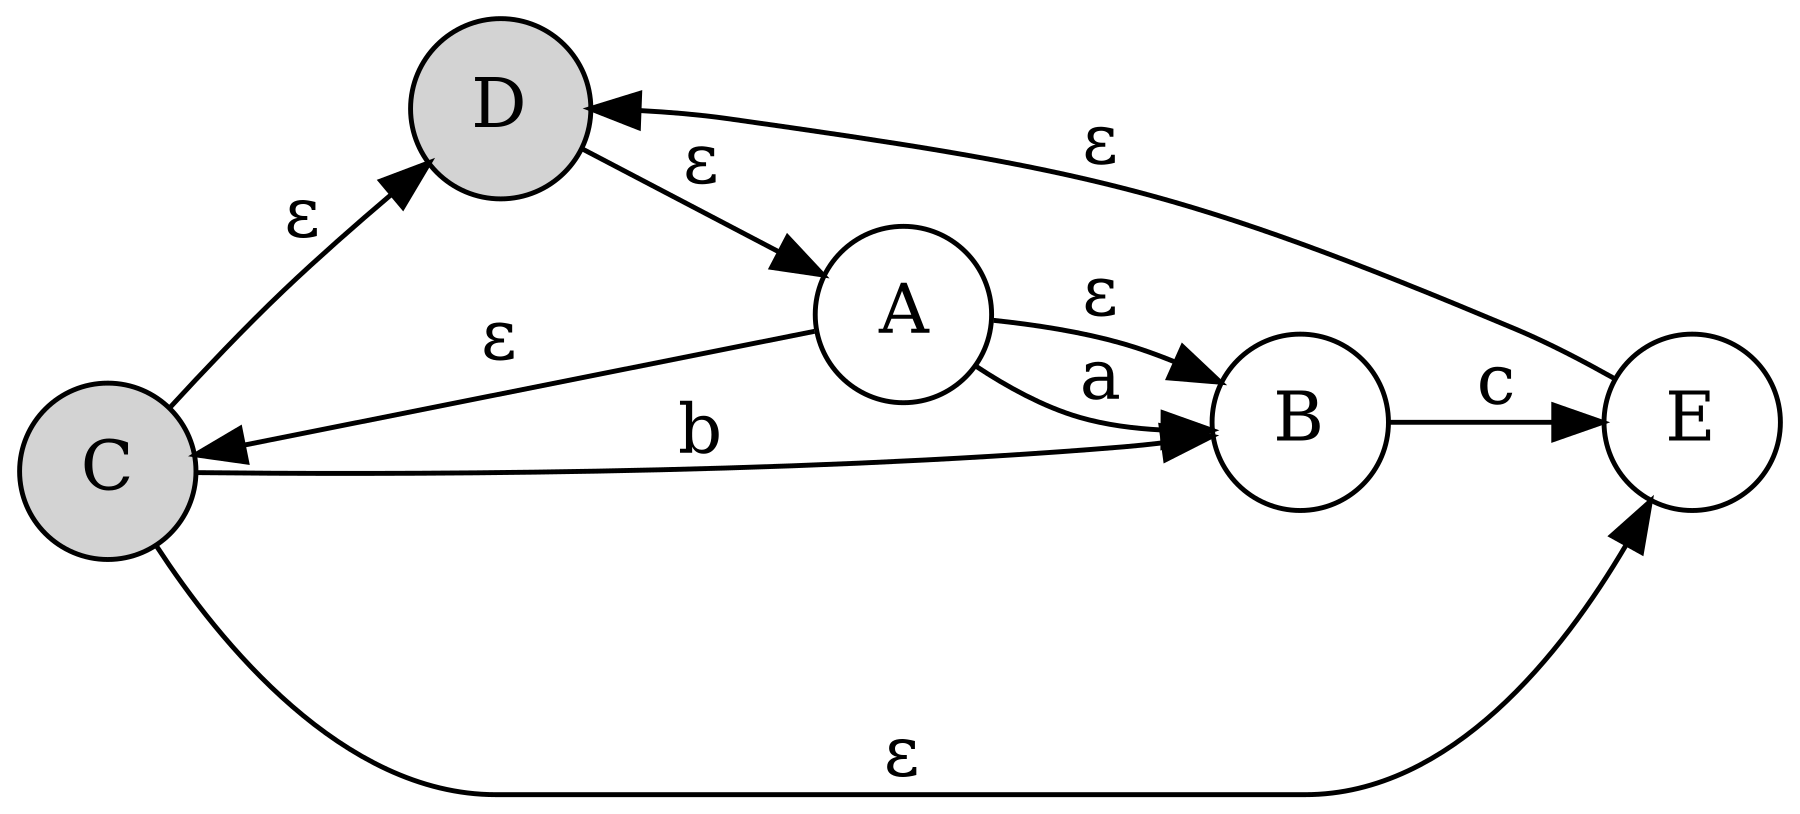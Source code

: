digraph finite_state_machine {
	size="12,9!"
    rankdir=LR;
	node [shape = circle];
    node [ style=filled ]; C; D;
    node [ style="" ];
    A -> B [ label="a" ];
    A -> B [ label="ε" ];
    A -> C [ label="ε" ];
    C -> B [ label="b" ];
    C -> D [ label="ε" ];
    D -> A [ label="ε" ];
    B -> E [ label="c" ];
    C -> E [ label="ε" ];
    E -> D [ label="ε" ];
}

